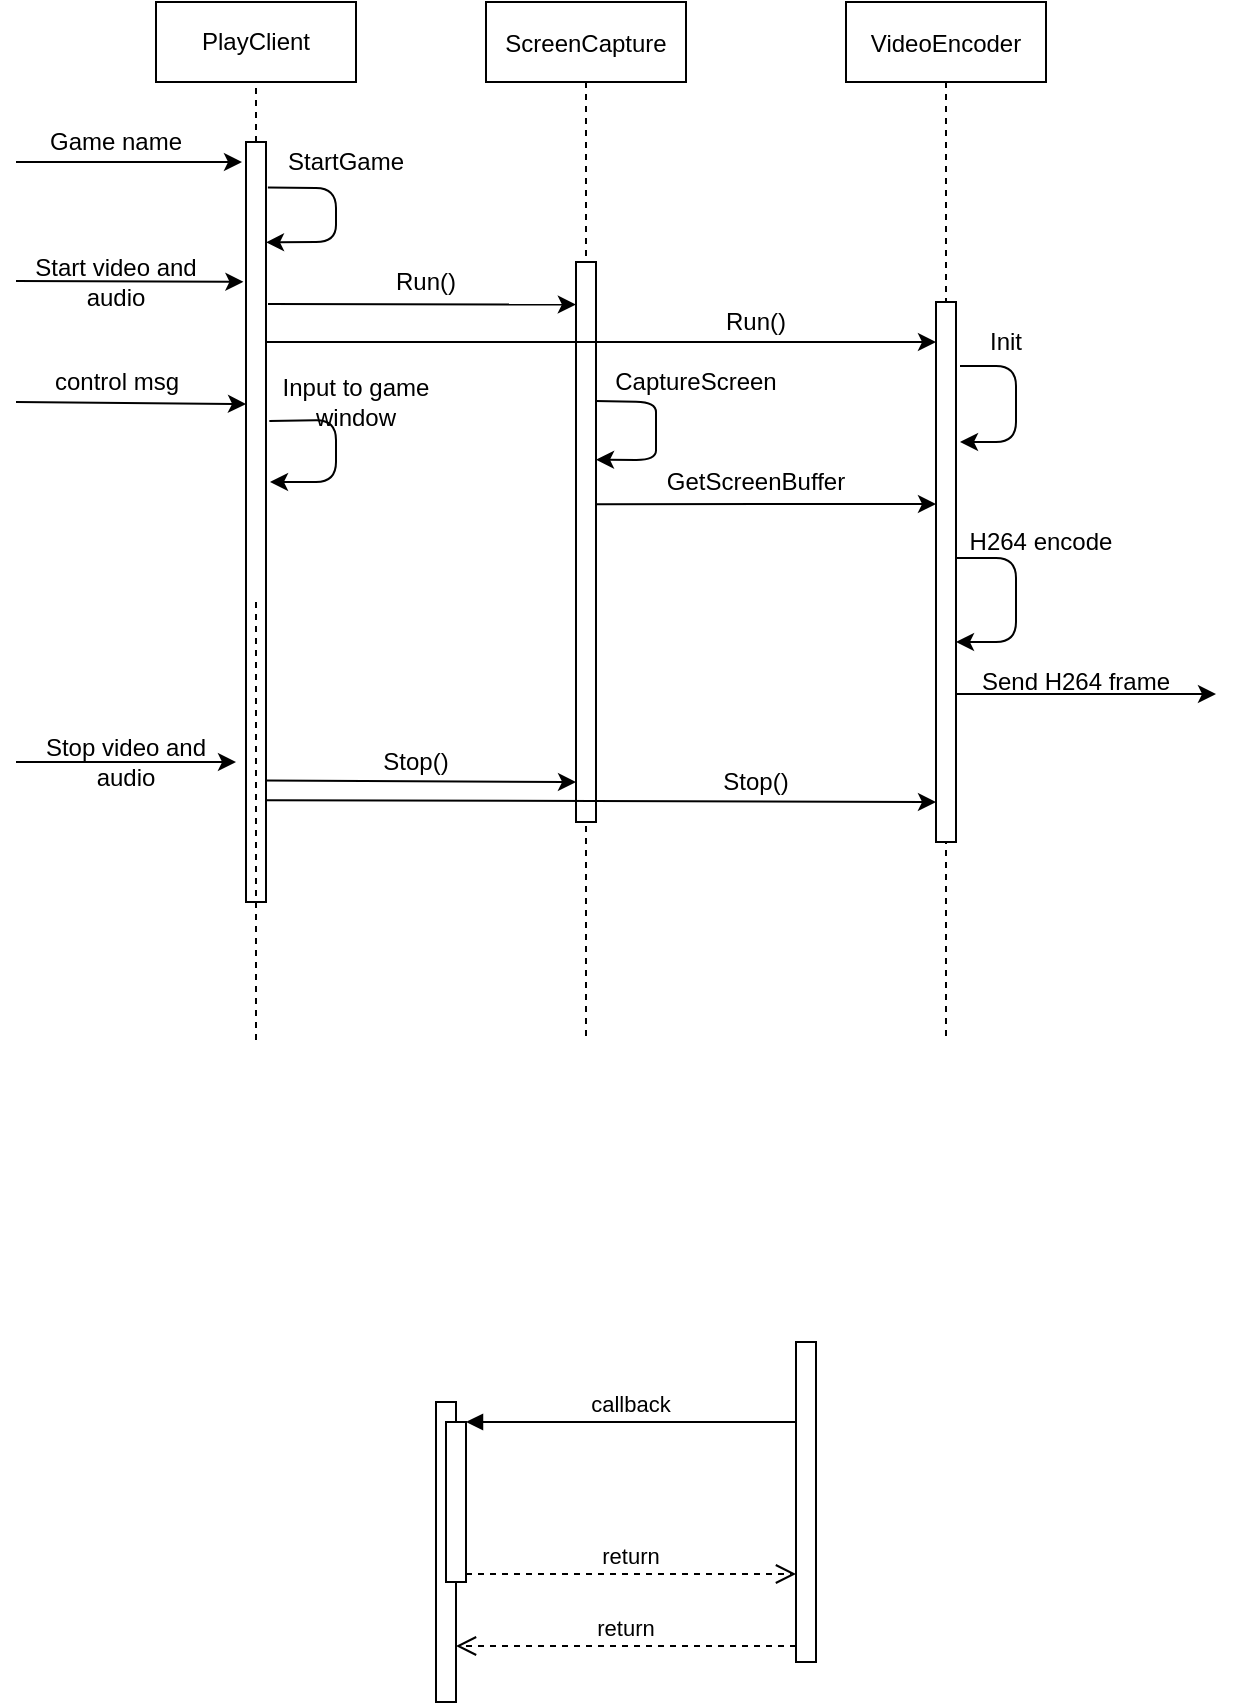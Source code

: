 <mxfile version="14.2.9" type="github">
  <diagram id="kgpKYQtTHZ0yAKxKKP6v" name="Page-1">
    <mxGraphModel dx="1185" dy="588" grid="1" gridSize="10" guides="1" tooltips="1" connect="1" arrows="1" fold="1" page="1" pageScale="1" pageWidth="850" pageHeight="1100" math="0" shadow="0">
      <root>
        <mxCell id="0" />
        <mxCell id="1" parent="0" />
        <mxCell id="3nuBFxr9cyL0pnOWT2aG-1" value="ScreenCapture" style="shape=umlLifeline;perimeter=lifelinePerimeter;container=1;collapsible=0;recursiveResize=0;rounded=0;shadow=0;strokeWidth=1;" parent="1" vertex="1">
          <mxGeometry x="355" y="80" width="100" height="520" as="geometry" />
        </mxCell>
        <mxCell id="3nuBFxr9cyL0pnOWT2aG-5" value="VideoEncoder" style="shape=umlLifeline;perimeter=lifelinePerimeter;container=1;collapsible=0;recursiveResize=0;rounded=0;shadow=0;strokeWidth=1;" parent="1" vertex="1">
          <mxGeometry x="535" y="80" width="100" height="520" as="geometry" />
        </mxCell>
        <mxCell id="LkUILolSVg6wRJfoz2mt-26" value="" style="points=[];perimeter=orthogonalPerimeter;rounded=0;shadow=0;strokeWidth=1;" vertex="1" parent="3nuBFxr9cyL0pnOWT2aG-5">
          <mxGeometry x="45" y="150" width="10" height="270" as="geometry" />
        </mxCell>
        <mxCell id="LkUILolSVg6wRJfoz2mt-30" value="" style="endArrow=classic;html=1;" edge="1" parent="3nuBFxr9cyL0pnOWT2aG-5">
          <mxGeometry width="50" height="50" relative="1" as="geometry">
            <mxPoint x="57" y="182" as="sourcePoint" />
            <mxPoint x="57" y="220" as="targetPoint" />
            <Array as="points">
              <mxPoint x="85" y="182" />
              <mxPoint x="85" y="220" />
            </Array>
          </mxGeometry>
        </mxCell>
        <mxCell id="LkUILolSVg6wRJfoz2mt-1" value="PlayClient" style="rounded=0;whiteSpace=wrap;html=1;" vertex="1" parent="1">
          <mxGeometry x="190" y="80" width="100" height="40" as="geometry" />
        </mxCell>
        <mxCell id="LkUILolSVg6wRJfoz2mt-2" value="" style="endArrow=none;dashed=1;html=1;" edge="1" parent="1" source="LkUILolSVg6wRJfoz2mt-9">
          <mxGeometry width="50" height="50" relative="1" as="geometry">
            <mxPoint x="240" y="380" as="sourcePoint" />
            <mxPoint x="240" y="120" as="targetPoint" />
          </mxGeometry>
        </mxCell>
        <mxCell id="LkUILolSVg6wRJfoz2mt-4" value="StartGame" style="text;html=1;strokeColor=none;fillColor=none;align=center;verticalAlign=middle;whiteSpace=wrap;rounded=0;" vertex="1" parent="1">
          <mxGeometry x="265" y="150" width="40" height="20" as="geometry" />
        </mxCell>
        <mxCell id="3nuBFxr9cyL0pnOWT2aG-2" value="" style="points=[];perimeter=orthogonalPerimeter;rounded=0;shadow=0;strokeWidth=1;" parent="1" vertex="1">
          <mxGeometry x="330" y="780" width="10" height="150" as="geometry" />
        </mxCell>
        <mxCell id="3nuBFxr9cyL0pnOWT2aG-4" value="" style="points=[];perimeter=orthogonalPerimeter;rounded=0;shadow=0;strokeWidth=1;" parent="1" vertex="1">
          <mxGeometry x="335" y="790" width="10" height="80" as="geometry" />
        </mxCell>
        <mxCell id="3nuBFxr9cyL0pnOWT2aG-6" value="" style="points=[];perimeter=orthogonalPerimeter;rounded=0;shadow=0;strokeWidth=1;" parent="1" vertex="1">
          <mxGeometry x="510" y="750" width="10" height="160" as="geometry" />
        </mxCell>
        <mxCell id="3nuBFxr9cyL0pnOWT2aG-7" value="return" style="verticalAlign=bottom;endArrow=open;dashed=1;endSize=8;exitX=0;exitY=0.95;shadow=0;strokeWidth=1;" parent="1" source="3nuBFxr9cyL0pnOWT2aG-6" target="3nuBFxr9cyL0pnOWT2aG-2" edge="1">
          <mxGeometry relative="1" as="geometry">
            <mxPoint x="440" y="826" as="targetPoint" />
          </mxGeometry>
        </mxCell>
        <mxCell id="3nuBFxr9cyL0pnOWT2aG-9" value="callback" style="verticalAlign=bottom;endArrow=block;entryX=1;entryY=0;shadow=0;strokeWidth=1;" parent="1" source="3nuBFxr9cyL0pnOWT2aG-6" target="3nuBFxr9cyL0pnOWT2aG-4" edge="1">
          <mxGeometry relative="1" as="geometry">
            <mxPoint x="405" y="790" as="sourcePoint" />
          </mxGeometry>
        </mxCell>
        <mxCell id="3nuBFxr9cyL0pnOWT2aG-10" value="return" style="verticalAlign=bottom;endArrow=open;dashed=1;endSize=8;exitX=1;exitY=0.95;shadow=0;strokeWidth=1;" parent="1" source="3nuBFxr9cyL0pnOWT2aG-4" target="3nuBFxr9cyL0pnOWT2aG-6" edge="1">
          <mxGeometry relative="1" as="geometry">
            <mxPoint x="405" y="847" as="targetPoint" />
          </mxGeometry>
        </mxCell>
        <mxCell id="LkUILolSVg6wRJfoz2mt-7" value="" style="endArrow=classic;html=1;" edge="1" parent="1">
          <mxGeometry width="50" height="50" relative="1" as="geometry">
            <mxPoint x="120" y="160" as="sourcePoint" />
            <mxPoint x="233" y="160" as="targetPoint" />
          </mxGeometry>
        </mxCell>
        <mxCell id="LkUILolSVg6wRJfoz2mt-8" value="Game name" style="text;html=1;strokeColor=none;fillColor=none;align=center;verticalAlign=middle;whiteSpace=wrap;rounded=0;" vertex="1" parent="1">
          <mxGeometry x="130" y="140" width="80" height="20" as="geometry" />
        </mxCell>
        <mxCell id="LkUILolSVg6wRJfoz2mt-9" value="" style="points=[];perimeter=orthogonalPerimeter;rounded=0;shadow=0;strokeWidth=1;" vertex="1" parent="1">
          <mxGeometry x="235" y="150" width="10" height="380" as="geometry" />
        </mxCell>
        <mxCell id="LkUILolSVg6wRJfoz2mt-10" value="" style="endArrow=none;dashed=1;html=1;" edge="1" parent="1">
          <mxGeometry width="50" height="50" relative="1" as="geometry">
            <mxPoint x="240" y="380" as="sourcePoint" />
            <mxPoint x="240" y="600" as="targetPoint" />
          </mxGeometry>
        </mxCell>
        <mxCell id="LkUILolSVg6wRJfoz2mt-11" value="" style="endArrow=classic;html=1;exitX=1.094;exitY=0.06;exitDx=0;exitDy=0;exitPerimeter=0;entryX=1;entryY=0.132;entryDx=0;entryDy=0;entryPerimeter=0;" edge="1" parent="1" source="LkUILolSVg6wRJfoz2mt-9" target="LkUILolSVg6wRJfoz2mt-9">
          <mxGeometry width="50" height="50" relative="1" as="geometry">
            <mxPoint x="230" y="370" as="sourcePoint" />
            <mxPoint x="280" y="200" as="targetPoint" />
            <Array as="points">
              <mxPoint x="280" y="173" />
              <mxPoint x="280" y="200" />
            </Array>
          </mxGeometry>
        </mxCell>
        <mxCell id="LkUILolSVg6wRJfoz2mt-12" value="" style="endArrow=classic;html=1;entryX=-0.129;entryY=0.184;entryDx=0;entryDy=0;entryPerimeter=0;" edge="1" parent="1" target="LkUILolSVg6wRJfoz2mt-9">
          <mxGeometry width="50" height="50" relative="1" as="geometry">
            <mxPoint x="120" y="219.5" as="sourcePoint" />
            <mxPoint x="230" y="219" as="targetPoint" />
          </mxGeometry>
        </mxCell>
        <mxCell id="LkUILolSVg6wRJfoz2mt-13" value="Start video and audio" style="text;html=1;strokeColor=none;fillColor=none;align=center;verticalAlign=middle;whiteSpace=wrap;rounded=0;" vertex="1" parent="1">
          <mxGeometry x="120" y="210" width="100" height="20" as="geometry" />
        </mxCell>
        <mxCell id="LkUILolSVg6wRJfoz2mt-16" value="" style="endArrow=classic;html=1;entryX=-0.008;entryY=0.076;entryDx=0;entryDy=0;entryPerimeter=0;" edge="1" parent="1" target="LkUILolSVg6wRJfoz2mt-19">
          <mxGeometry width="50" height="50" relative="1" as="geometry">
            <mxPoint x="246" y="231" as="sourcePoint" />
            <mxPoint x="340" y="250" as="targetPoint" />
            <Array as="points" />
          </mxGeometry>
        </mxCell>
        <mxCell id="LkUILolSVg6wRJfoz2mt-17" value="Run()" style="text;html=1;strokeColor=none;fillColor=none;align=center;verticalAlign=middle;whiteSpace=wrap;rounded=0;" vertex="1" parent="1">
          <mxGeometry x="305" y="210" width="40" height="20" as="geometry" />
        </mxCell>
        <mxCell id="LkUILolSVg6wRJfoz2mt-19" value="" style="points=[];perimeter=orthogonalPerimeter;rounded=0;shadow=0;strokeWidth=1;" vertex="1" parent="1">
          <mxGeometry x="400" y="210" width="10" height="280" as="geometry" />
        </mxCell>
        <mxCell id="LkUILolSVg6wRJfoz2mt-20" value="" style="endArrow=classic;html=1;exitX=0.963;exitY=0.248;exitDx=0;exitDy=0;exitPerimeter=0;entryX=1.002;entryY=0.353;entryDx=0;entryDy=0;entryPerimeter=0;" edge="1" parent="1" source="LkUILolSVg6wRJfoz2mt-19" target="LkUILolSVg6wRJfoz2mt-19">
          <mxGeometry width="50" height="50" relative="1" as="geometry">
            <mxPoint x="413" y="280" as="sourcePoint" />
            <mxPoint x="413" y="309" as="targetPoint" />
            <Array as="points">
              <mxPoint x="440" y="280" />
              <mxPoint x="440" y="290" />
              <mxPoint x="440" y="309" />
            </Array>
          </mxGeometry>
        </mxCell>
        <mxCell id="LkUILolSVg6wRJfoz2mt-21" value="CaptureScreen" style="text;html=1;strokeColor=none;fillColor=none;align=center;verticalAlign=middle;whiteSpace=wrap;rounded=0;" vertex="1" parent="1">
          <mxGeometry x="440" y="260" width="40" height="20" as="geometry" />
        </mxCell>
        <mxCell id="LkUILolSVg6wRJfoz2mt-24" value="" style="endArrow=classic;html=1;" edge="1" parent="1" source="LkUILolSVg6wRJfoz2mt-9">
          <mxGeometry width="50" height="50" relative="1" as="geometry">
            <mxPoint x="250" y="250" as="sourcePoint" />
            <mxPoint x="580" y="250" as="targetPoint" />
            <Array as="points">
              <mxPoint x="320" y="250" />
            </Array>
          </mxGeometry>
        </mxCell>
        <mxCell id="LkUILolSVg6wRJfoz2mt-25" value="Run()" style="text;html=1;strokeColor=none;fillColor=none;align=center;verticalAlign=middle;whiteSpace=wrap;rounded=0;" vertex="1" parent="1">
          <mxGeometry x="470" y="230" width="40" height="20" as="geometry" />
        </mxCell>
        <mxCell id="LkUILolSVg6wRJfoz2mt-27" value="" style="endArrow=classic;html=1;exitX=1.1;exitY=0.513;exitDx=0;exitDy=0;exitPerimeter=0;" edge="1" parent="1">
          <mxGeometry width="50" height="50" relative="1" as="geometry">
            <mxPoint x="410" y="331.12" as="sourcePoint" />
            <mxPoint x="580" y="331" as="targetPoint" />
            <Array as="points" />
          </mxGeometry>
        </mxCell>
        <mxCell id="LkUILolSVg6wRJfoz2mt-28" value="GetScreenBuffer" style="text;html=1;strokeColor=none;fillColor=none;align=center;verticalAlign=middle;whiteSpace=wrap;rounded=0;" vertex="1" parent="1">
          <mxGeometry x="440" y="310" width="100" height="20" as="geometry" />
        </mxCell>
        <mxCell id="LkUILolSVg6wRJfoz2mt-29" value="" style="endArrow=classic;html=1;" edge="1" parent="1">
          <mxGeometry width="50" height="50" relative="1" as="geometry">
            <mxPoint x="590" y="358" as="sourcePoint" />
            <mxPoint x="590" y="400" as="targetPoint" />
            <Array as="points">
              <mxPoint x="620" y="358" />
              <mxPoint x="620" y="400" />
            </Array>
          </mxGeometry>
        </mxCell>
        <mxCell id="LkUILolSVg6wRJfoz2mt-31" value="Init" style="text;html=1;strokeColor=none;fillColor=none;align=center;verticalAlign=middle;whiteSpace=wrap;rounded=0;" vertex="1" parent="1">
          <mxGeometry x="595" y="240" width="40" height="20" as="geometry" />
        </mxCell>
        <mxCell id="LkUILolSVg6wRJfoz2mt-32" value="H264 encode" style="text;html=1;strokeColor=none;fillColor=none;align=center;verticalAlign=middle;whiteSpace=wrap;rounded=0;" vertex="1" parent="1">
          <mxGeometry x="595" y="340" width="75" height="20" as="geometry" />
        </mxCell>
        <mxCell id="LkUILolSVg6wRJfoz2mt-33" value="" style="endArrow=classic;html=1;" edge="1" parent="1">
          <mxGeometry width="50" height="50" relative="1" as="geometry">
            <mxPoint x="590" y="426" as="sourcePoint" />
            <mxPoint x="720" y="426" as="targetPoint" />
          </mxGeometry>
        </mxCell>
        <mxCell id="LkUILolSVg6wRJfoz2mt-34" value="Send H264 frame" style="text;html=1;strokeColor=none;fillColor=none;align=center;verticalAlign=middle;whiteSpace=wrap;rounded=0;" vertex="1" parent="1">
          <mxGeometry x="595" y="410" width="110" height="20" as="geometry" />
        </mxCell>
        <mxCell id="LkUILolSVg6wRJfoz2mt-36" value="" style="endArrow=classic;html=1;" edge="1" parent="1" source="LkUILolSVg6wRJfoz2mt-37">
          <mxGeometry width="50" height="50" relative="1" as="geometry">
            <mxPoint x="120" y="460" as="sourcePoint" />
            <mxPoint x="230" y="460" as="targetPoint" />
          </mxGeometry>
        </mxCell>
        <mxCell id="LkUILolSVg6wRJfoz2mt-37" value="Stop video and audio" style="text;html=1;strokeColor=none;fillColor=none;align=center;verticalAlign=middle;whiteSpace=wrap;rounded=0;" vertex="1" parent="1">
          <mxGeometry x="120" y="450" width="110" height="20" as="geometry" />
        </mxCell>
        <mxCell id="LkUILolSVg6wRJfoz2mt-38" value="" style="endArrow=classic;html=1;" edge="1" parent="1" target="LkUILolSVg6wRJfoz2mt-37">
          <mxGeometry width="50" height="50" relative="1" as="geometry">
            <mxPoint x="120" y="460" as="sourcePoint" />
            <mxPoint x="230" y="460" as="targetPoint" />
          </mxGeometry>
        </mxCell>
        <mxCell id="LkUILolSVg6wRJfoz2mt-39" value="" style="endArrow=classic;html=1;entryX=1;entryY=0.5;entryDx=0;entryDy=0;exitX=0;exitY=0.5;exitDx=0;exitDy=0;" edge="1" parent="1" source="LkUILolSVg6wRJfoz2mt-37" target="LkUILolSVg6wRJfoz2mt-37">
          <mxGeometry width="50" height="50" relative="1" as="geometry">
            <mxPoint x="100" y="450" as="sourcePoint" />
            <mxPoint x="150" y="400" as="targetPoint" />
          </mxGeometry>
        </mxCell>
        <mxCell id="LkUILolSVg6wRJfoz2mt-40" value="" style="endArrow=classic;html=1;exitX=0.981;exitY=0.84;exitDx=0;exitDy=0;exitPerimeter=0;" edge="1" parent="1" source="LkUILolSVg6wRJfoz2mt-9">
          <mxGeometry width="50" height="50" relative="1" as="geometry">
            <mxPoint x="250" y="470" as="sourcePoint" />
            <mxPoint x="400" y="470" as="targetPoint" />
          </mxGeometry>
        </mxCell>
        <mxCell id="LkUILolSVg6wRJfoz2mt-41" value="Stop()" style="text;html=1;strokeColor=none;fillColor=none;align=center;verticalAlign=middle;whiteSpace=wrap;rounded=0;" vertex="1" parent="1">
          <mxGeometry x="300" y="450" width="40" height="20" as="geometry" />
        </mxCell>
        <mxCell id="LkUILolSVg6wRJfoz2mt-42" value="" style="endArrow=classic;html=1;exitX=0.981;exitY=0.866;exitDx=0;exitDy=0;exitPerimeter=0;" edge="1" parent="1" source="LkUILolSVg6wRJfoz2mt-9">
          <mxGeometry width="50" height="50" relative="1" as="geometry">
            <mxPoint x="250" y="480" as="sourcePoint" />
            <mxPoint x="580" y="480" as="targetPoint" />
          </mxGeometry>
        </mxCell>
        <mxCell id="LkUILolSVg6wRJfoz2mt-43" value="Stop()" style="text;html=1;strokeColor=none;fillColor=none;align=center;verticalAlign=middle;whiteSpace=wrap;rounded=0;" vertex="1" parent="1">
          <mxGeometry x="470" y="460" width="40" height="20" as="geometry" />
        </mxCell>
        <mxCell id="LkUILolSVg6wRJfoz2mt-45" value="" style="endArrow=classic;html=1;" edge="1" parent="1">
          <mxGeometry width="50" height="50" relative="1" as="geometry">
            <mxPoint x="120" y="280" as="sourcePoint" />
            <mxPoint x="235" y="281" as="targetPoint" />
          </mxGeometry>
        </mxCell>
        <mxCell id="LkUILolSVg6wRJfoz2mt-46" value="control msg" style="text;html=1;align=center;verticalAlign=middle;resizable=0;points=[];autosize=1;" vertex="1" parent="1">
          <mxGeometry x="130" y="260" width="80" height="20" as="geometry" />
        </mxCell>
        <mxCell id="LkUILolSVg6wRJfoz2mt-48" value="" style="endArrow=classic;html=1;exitX=1.167;exitY=0.367;exitDx=0;exitDy=0;exitPerimeter=0;" edge="1" parent="1" source="LkUILolSVg6wRJfoz2mt-9">
          <mxGeometry width="50" height="50" relative="1" as="geometry">
            <mxPoint x="550" y="340" as="sourcePoint" />
            <mxPoint x="247" y="320" as="targetPoint" />
            <Array as="points">
              <mxPoint x="280" y="289" />
              <mxPoint x="280" y="320" />
            </Array>
          </mxGeometry>
        </mxCell>
        <mxCell id="LkUILolSVg6wRJfoz2mt-49" value="Input to game window" style="text;html=1;strokeColor=none;fillColor=none;align=center;verticalAlign=middle;whiteSpace=wrap;rounded=0;" vertex="1" parent="1">
          <mxGeometry x="250" y="270" width="80" height="20" as="geometry" />
        </mxCell>
      </root>
    </mxGraphModel>
  </diagram>
</mxfile>

